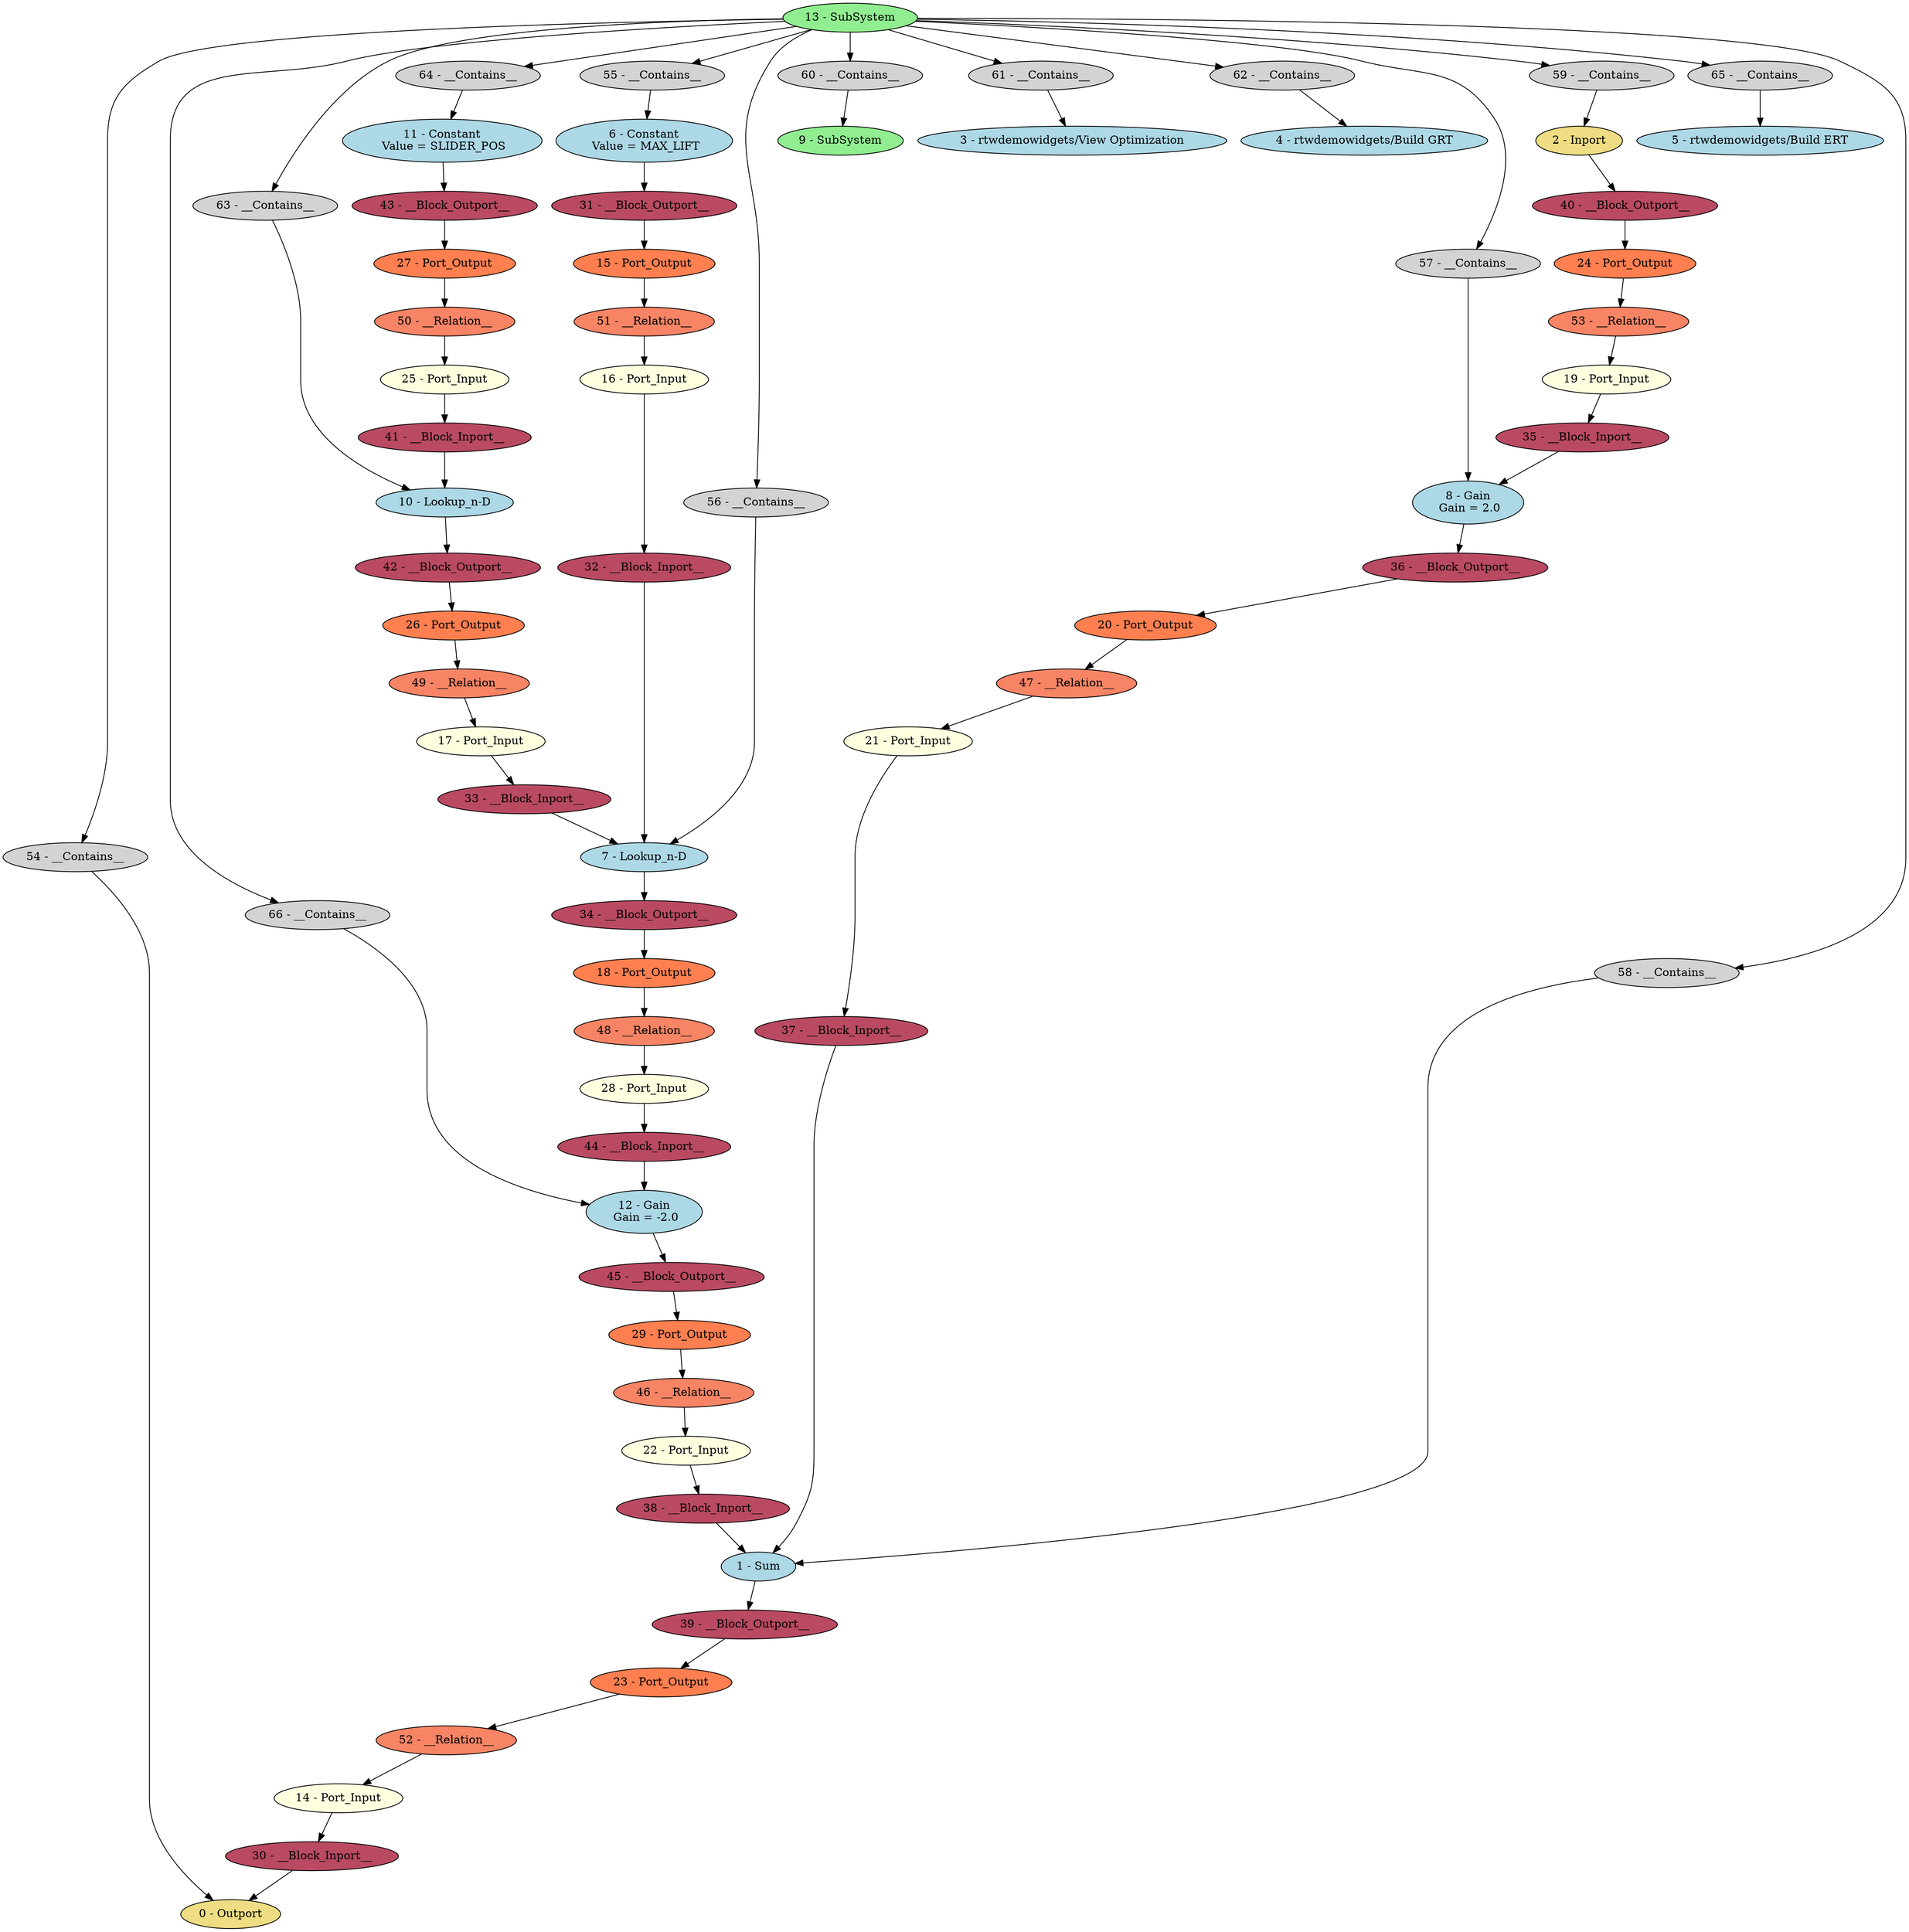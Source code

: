 digraph HSimulink_inline {
"0 - Outport" [style=filled, fillcolor=lightgoldenrod];
"1 - Sum" [style=filled, fillcolor=lightblue];
"2 - Inport" [style=filled, fillcolor=lightgoldenrod];
"3 - rtwdemowidgets/View Optimization" [style=filled, fillcolor=lightblue];
"4 - rtwdemowidgets/Build GRT" [style=filled, fillcolor=lightblue];
"5 - rtwdemowidgets/Build ERT" [style=filled, fillcolor=lightblue];
"6 - Constant\n Value = MAX_LIFT" [style=filled, fillcolor=lightblue];
"7 - Lookup_n-D" [style=filled, fillcolor=lightblue];
"8 - Gain\n Gain = 2.0" [style=filled, fillcolor=lightblue];
"9 - SubSystem" [style=filled, fillcolor=lightgreen];
"10 - Lookup_n-D" [style=filled, fillcolor=lightblue];
"11 - Constant\n Value = SLIDER_POS" [style=filled, fillcolor=lightblue];
"12 - Gain\n Gain = -2.0" [style=filled, fillcolor=lightblue];
"13 - SubSystem" [style=filled, fillcolor=lightgreen];
"14 - Port_Input" [style=filled, fillcolor=lightyellow];
"15 - Port_Output" [style=filled, fillcolor=coral];
"16 - Port_Input" [style=filled, fillcolor=lightyellow];
"17 - Port_Input" [style=filled, fillcolor=lightyellow];
"18 - Port_Output" [style=filled, fillcolor=coral];
"19 - Port_Input" [style=filled, fillcolor=lightyellow];
"20 - Port_Output" [style=filled, fillcolor=coral];
"21 - Port_Input" [style=filled, fillcolor=lightyellow];
"22 - Port_Input" [style=filled, fillcolor=lightyellow];
"23 - Port_Output" [style=filled, fillcolor=coral];
"24 - Port_Output" [style=filled, fillcolor=coral];
"25 - Port_Input" [style=filled, fillcolor=lightyellow];
"26 - Port_Output" [style=filled, fillcolor=coral];
"27 - Port_Output" [style=filled, fillcolor=coral];
"28 - Port_Input" [style=filled, fillcolor=lightyellow];
"29 - Port_Output" [style=filled, fillcolor=coral];
"30 - __Block_Inport__" [style=filled, fillcolor="#b94a62"];
"31 - __Block_Outport__" [style=filled, fillcolor="#b94a62"];
"32 - __Block_Inport__" [style=filled, fillcolor="#b94a62"];
"33 - __Block_Inport__" [style=filled, fillcolor="#b94a62"];
"34 - __Block_Outport__" [style=filled, fillcolor="#b94a62"];
"35 - __Block_Inport__" [style=filled, fillcolor="#b94a62"];
"36 - __Block_Outport__" [style=filled, fillcolor="#b94a62"];
"37 - __Block_Inport__" [style=filled, fillcolor="#b94a62"];
"38 - __Block_Inport__" [style=filled, fillcolor="#b94a62"];
"39 - __Block_Outport__" [style=filled, fillcolor="#b94a62"];
"40 - __Block_Outport__" [style=filled, fillcolor="#b94a62"];
"41 - __Block_Inport__" [style=filled, fillcolor="#b94a62"];
"42 - __Block_Outport__" [style=filled, fillcolor="#b94a62"];
"43 - __Block_Outport__" [style=filled, fillcolor="#b94a62"];
"44 - __Block_Inport__" [style=filled, fillcolor="#b94a62"];
"45 - __Block_Outport__" [style=filled, fillcolor="#b94a62"];
"46 - __Relation__" [style=filled, fillcolor="#f78465"];
"47 - __Relation__" [style=filled, fillcolor="#f78465"];
"48 - __Relation__" [style=filled, fillcolor="#f78465"];
"49 - __Relation__" [style=filled, fillcolor="#f78465"];
"50 - __Relation__" [style=filled, fillcolor="#f78465"];
"51 - __Relation__" [style=filled, fillcolor="#f78465"];
"52 - __Relation__" [style=filled, fillcolor="#f78465"];
"53 - __Relation__" [style=filled, fillcolor="#f78465"];
"54 - __Contains__" [style=filled, fillcolor=lightgray];
"55 - __Contains__" [style=filled, fillcolor=lightgray];
"56 - __Contains__" [style=filled, fillcolor=lightgray];
"57 - __Contains__" [style=filled, fillcolor=lightgray];
"58 - __Contains__" [style=filled, fillcolor=lightgray];
"59 - __Contains__" [style=filled, fillcolor=lightgray];
"60 - __Contains__" [style=filled, fillcolor=lightgray];
"61 - __Contains__" [style=filled, fillcolor=lightgray];
"62 - __Contains__" [style=filled, fillcolor=lightgray];
"63 - __Contains__" [style=filled, fillcolor=lightgray];
"64 - __Contains__" [style=filled, fillcolor=lightgray];
"65 - __Contains__" [style=filled, fillcolor=lightgray];
"66 - __Contains__" [style=filled, fillcolor=lightgray];
"6 - Constant\n Value = MAX_LIFT" -> "31 - __Block_Outport__";
"31 - __Block_Outport__" -> "15 - Port_Output";
"7 - Lookup_n-D" -> "34 - __Block_Outport__";
"34 - __Block_Outport__" -> "18 - Port_Output";
"8 - Gain\n Gain = 2.0" -> "36 - __Block_Outport__";
"36 - __Block_Outport__" -> "20 - Port_Output";
"1 - Sum" -> "39 - __Block_Outport__";
"39 - __Block_Outport__" -> "23 - Port_Output";
"2 - Inport" -> "40 - __Block_Outport__";
"40 - __Block_Outport__" -> "24 - Port_Output";
"10 - Lookup_n-D" -> "42 - __Block_Outport__";
"42 - __Block_Outport__" -> "26 - Port_Output";
"11 - Constant\n Value = SLIDER_POS" -> "43 - __Block_Outport__";
"43 - __Block_Outport__" -> "27 - Port_Output";
"12 - Gain\n Gain = -2.0" -> "45 - __Block_Outport__";
"45 - __Block_Outport__" -> "29 - Port_Output";
"13 - SubSystem" -> "54 - __Contains__";
"54 - __Contains__" -> "0 - Outport";
"13 - SubSystem" -> "55 - __Contains__";
"55 - __Contains__" -> "6 - Constant\n Value = MAX_LIFT";
"13 - SubSystem" -> "56 - __Contains__";
"56 - __Contains__" -> "7 - Lookup_n-D";
"13 - SubSystem" -> "57 - __Contains__";
"57 - __Contains__" -> "8 - Gain\n Gain = 2.0";
"13 - SubSystem" -> "58 - __Contains__";
"58 - __Contains__" -> "1 - Sum";
"13 - SubSystem" -> "59 - __Contains__";
"59 - __Contains__" -> "2 - Inport";
"13 - SubSystem" -> "60 - __Contains__";
"60 - __Contains__" -> "9 - SubSystem";
"13 - SubSystem" -> "61 - __Contains__";
"61 - __Contains__" -> "3 - rtwdemowidgets/View Optimization";
"13 - SubSystem" -> "62 - __Contains__";
"62 - __Contains__" -> "4 - rtwdemowidgets/Build GRT";
"13 - SubSystem" -> "63 - __Contains__";
"63 - __Contains__" -> "10 - Lookup_n-D";
"13 - SubSystem" -> "64 - __Contains__";
"64 - __Contains__" -> "11 - Constant\n Value = SLIDER_POS";
"13 - SubSystem" -> "65 - __Contains__";
"65 - __Contains__" -> "5 - rtwdemowidgets/Build ERT";
"13 - SubSystem" -> "66 - __Contains__";
"66 - __Contains__" -> "12 - Gain\n Gain = -2.0";
"29 - Port_Output" -> "46 - __Relation__";
"46 - __Relation__" -> "22 - Port_Input";
"20 - Port_Output" -> "47 - __Relation__";
"47 - __Relation__" -> "21 - Port_Input";
"18 - Port_Output" -> "48 - __Relation__";
"48 - __Relation__" -> "28 - Port_Input";
"26 - Port_Output" -> "49 - __Relation__";
"49 - __Relation__" -> "17 - Port_Input";
"27 - Port_Output" -> "50 - __Relation__";
"50 - __Relation__" -> "25 - Port_Input";
"15 - Port_Output" -> "51 - __Relation__";
"51 - __Relation__" -> "16 - Port_Input";
"23 - Port_Output" -> "52 - __Relation__";
"52 - __Relation__" -> "14 - Port_Input";
"24 - Port_Output" -> "53 - __Relation__";
"53 - __Relation__" -> "19 - Port_Input";
"30 - __Block_Inport__" -> "0 - Outport";
"14 - Port_Input" -> "30 - __Block_Inport__";
"32 - __Block_Inport__" -> "7 - Lookup_n-D";
"16 - Port_Input" -> "32 - __Block_Inport__";
"33 - __Block_Inport__" -> "7 - Lookup_n-D";
"17 - Port_Input" -> "33 - __Block_Inport__";
"35 - __Block_Inport__" -> "8 - Gain\n Gain = 2.0";
"19 - Port_Input" -> "35 - __Block_Inport__";
"37 - __Block_Inport__" -> "1 - Sum";
"21 - Port_Input" -> "37 - __Block_Inport__";
"38 - __Block_Inport__" -> "1 - Sum";
"22 - Port_Input" -> "38 - __Block_Inport__";
"41 - __Block_Inport__" -> "10 - Lookup_n-D";
"25 - Port_Input" -> "41 - __Block_Inport__";
"44 - __Block_Inport__" -> "12 - Gain\n Gain = -2.0";
"28 - Port_Input" -> "44 - __Block_Inport__";
}
